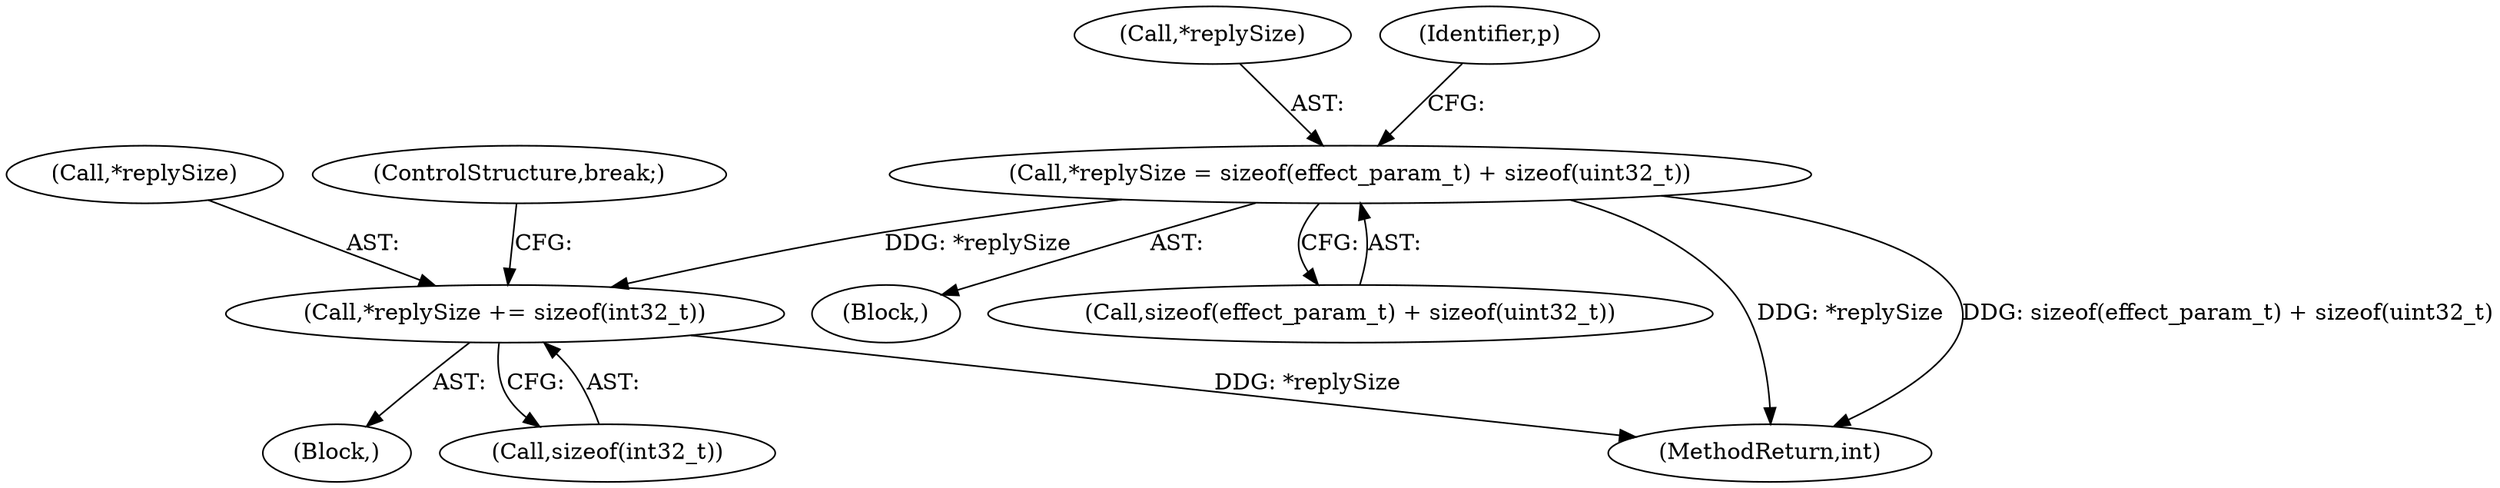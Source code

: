 digraph "0_Android_aeea52da00d210587fb3ed895de3d5f2e0264c88_3@API" {
"1000351" [label="(Call,*replySize = sizeof(effect_param_t) + sizeof(uint32_t))"];
"1000406" [label="(Call,*replySize += sizeof(int32_t))"];
"1000295" [label="(Block,)"];
"1000381" [label="(Block,)"];
"1000354" [label="(Call,sizeof(effect_param_t) + sizeof(uint32_t))"];
"1000407" [label="(Call,*replySize)"];
"1000352" [label="(Call,*replySize)"];
"1000409" [label="(Call,sizeof(int32_t))"];
"1000411" [label="(ControlStructure,break;)"];
"1000351" [label="(Call,*replySize = sizeof(effect_param_t) + sizeof(uint32_t))"];
"1000406" [label="(Call,*replySize += sizeof(int32_t))"];
"1000539" [label="(MethodReturn,int)"];
"1000362" [label="(Identifier,p)"];
"1000351" -> "1000295"  [label="AST: "];
"1000351" -> "1000354"  [label="CFG: "];
"1000352" -> "1000351"  [label="AST: "];
"1000354" -> "1000351"  [label="AST: "];
"1000362" -> "1000351"  [label="CFG: "];
"1000351" -> "1000539"  [label="DDG: *replySize"];
"1000351" -> "1000539"  [label="DDG: sizeof(effect_param_t) + sizeof(uint32_t)"];
"1000351" -> "1000406"  [label="DDG: *replySize"];
"1000406" -> "1000381"  [label="AST: "];
"1000406" -> "1000409"  [label="CFG: "];
"1000407" -> "1000406"  [label="AST: "];
"1000409" -> "1000406"  [label="AST: "];
"1000411" -> "1000406"  [label="CFG: "];
"1000406" -> "1000539"  [label="DDG: *replySize"];
}
